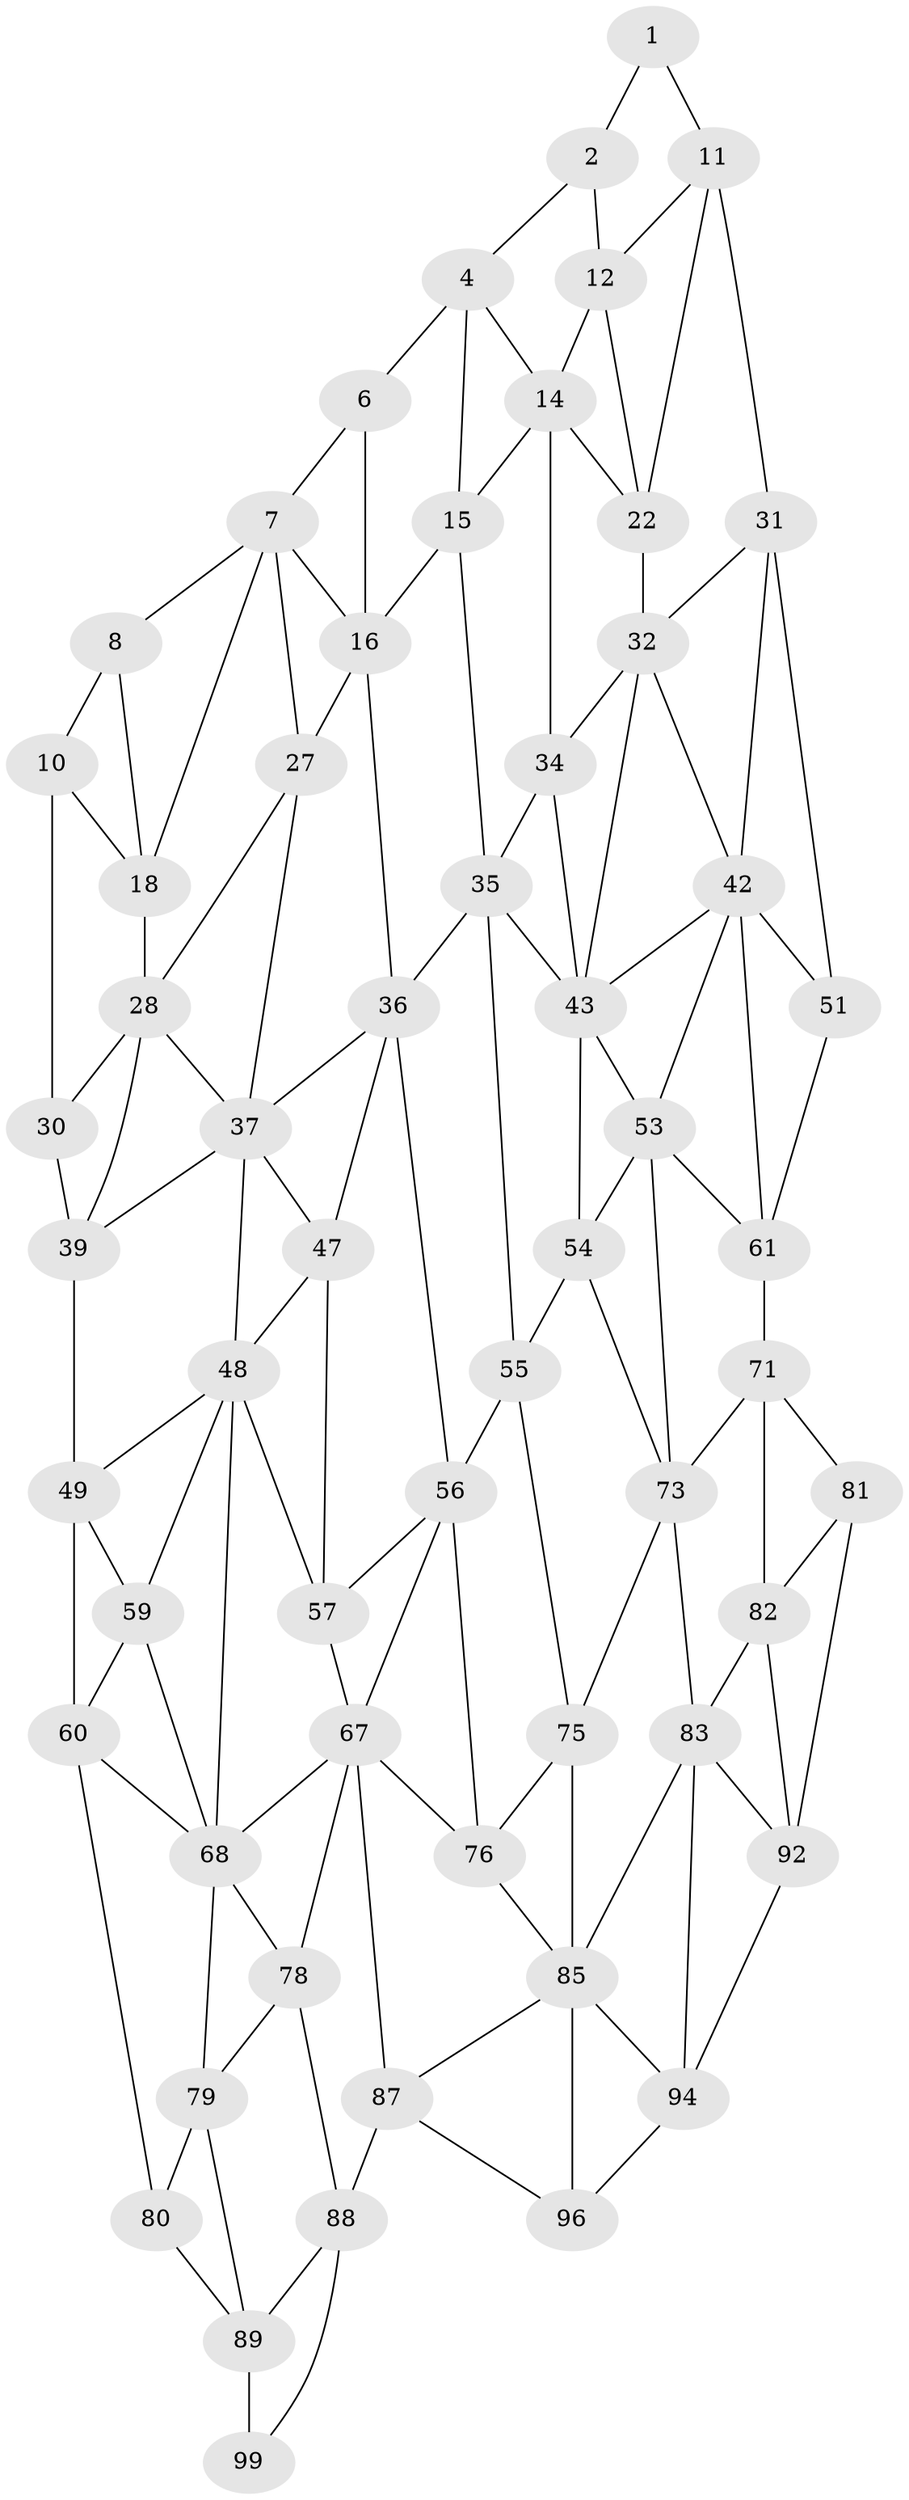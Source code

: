 // original degree distribution, {2: 0.04, 3: 0.32, 4: 0.64}
// Generated by graph-tools (version 1.1) at 2025/11/02/21/25 10:11:12]
// undirected, 58 vertices, 122 edges
graph export_dot {
graph [start="1"]
  node [color=gray90,style=filled];
  1;
  2 [super="+3"];
  4 [super="+5"];
  6;
  7 [super="+17"];
  8 [super="+9"];
  10 [super="+20"];
  11 [super="+21"];
  12 [super="+13"];
  14 [super="+24"];
  15 [super="+25"];
  16 [super="+26"];
  18 [super="+19"];
  22 [super="+23"];
  27;
  28 [super="+29"];
  30;
  31 [super="+41"];
  32 [super="+33"];
  34;
  35 [super="+45"];
  36 [super="+46"];
  37 [super="+38"];
  39 [super="+40"];
  42 [super="+52"];
  43 [super="+44"];
  47;
  48 [super="+58"];
  49 [super="+50"];
  51;
  53 [super="+63"];
  54 [super="+64"];
  55 [super="+65"];
  56 [super="+66"];
  57;
  59;
  60 [super="+70"];
  61 [super="+62"];
  67 [super="+77"];
  68 [super="+69"];
  71 [super="+72"];
  73 [super="+74"];
  75;
  76;
  78;
  79;
  80;
  81 [super="+91"];
  82;
  83 [super="+84"];
  85 [super="+86"];
  87 [super="+97"];
  88 [super="+98"];
  89 [super="+90"];
  92 [super="+93"];
  94 [super="+95"];
  96;
  99 [super="+100"];
  1 -- 11;
  1 -- 2;
  2 -- 12 [weight=2];
  2 -- 4;
  4 -- 14;
  4 -- 6;
  4 -- 15;
  6 -- 16;
  6 -- 7;
  7 -- 8;
  7 -- 16;
  7 -- 18;
  7 -- 27;
  8 -- 18 [weight=2];
  8 -- 10;
  10 -- 30;
  10 -- 18;
  11 -- 12;
  11 -- 22;
  11 -- 31;
  12 -- 22 [weight=2];
  12 -- 14;
  14 -- 15 [weight=2];
  14 -- 34;
  14 -- 22;
  15 -- 16 [weight=2];
  15 -- 35;
  16 -- 27;
  16 -- 36;
  18 -- 28 [weight=2];
  22 -- 32 [weight=2];
  27 -- 37;
  27 -- 28;
  28 -- 30;
  28 -- 39;
  28 -- 37;
  30 -- 39;
  31 -- 32;
  31 -- 42;
  31 -- 51;
  32 -- 42;
  32 -- 34;
  32 -- 43;
  34 -- 35;
  34 -- 43;
  35 -- 36 [weight=2];
  35 -- 55;
  35 -- 43;
  36 -- 37;
  36 -- 56;
  36 -- 47;
  37 -- 47;
  37 -- 48;
  37 -- 39;
  39 -- 49 [weight=2];
  42 -- 43;
  42 -- 51;
  42 -- 53;
  42 -- 61;
  43 -- 53;
  43 -- 54;
  47 -- 57;
  47 -- 48;
  48 -- 49;
  48 -- 57;
  48 -- 59;
  48 -- 68;
  49 -- 59;
  49 -- 60;
  51 -- 61;
  53 -- 54 [weight=2];
  53 -- 73;
  53 -- 61;
  54 -- 55 [weight=2];
  54 -- 73;
  55 -- 56 [weight=2];
  55 -- 75;
  56 -- 57;
  56 -- 67;
  56 -- 76;
  57 -- 67;
  59 -- 60;
  59 -- 68;
  60 -- 80;
  60 -- 68;
  61 -- 71 [weight=2];
  67 -- 68;
  67 -- 76;
  67 -- 78;
  67 -- 87;
  68 -- 78;
  68 -- 79;
  71 -- 81;
  71 -- 73;
  71 -- 82;
  73 -- 83 [weight=2];
  73 -- 75;
  75 -- 85;
  75 -- 76;
  76 -- 85;
  78 -- 88;
  78 -- 79;
  79 -- 89;
  79 -- 80;
  80 -- 89;
  81 -- 82;
  81 -- 92;
  82 -- 92;
  82 -- 83;
  83 -- 92;
  83 -- 85;
  83 -- 94;
  85 -- 96;
  85 -- 87;
  85 -- 94;
  87 -- 88 [weight=2];
  87 -- 96;
  88 -- 89;
  88 -- 99;
  89 -- 99 [weight=2];
  92 -- 94;
  94 -- 96;
}
